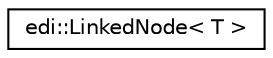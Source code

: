 digraph "Representación gráfica de la clase"
{
  edge [fontname="Helvetica",fontsize="10",labelfontname="Helvetica",labelfontsize="10"];
  node [fontname="Helvetica",fontsize="10",shape=record];
  rankdir="LR";
  Node1 [label="edi::LinkedNode\< T \>",height=0.2,width=0.4,color="black", fillcolor="white", style="filled",URL="$classedi_1_1LinkedNode.html",tooltip="Implements the LinkedNode[T] ADT used in linked versions of lineal data structured. "];
}
